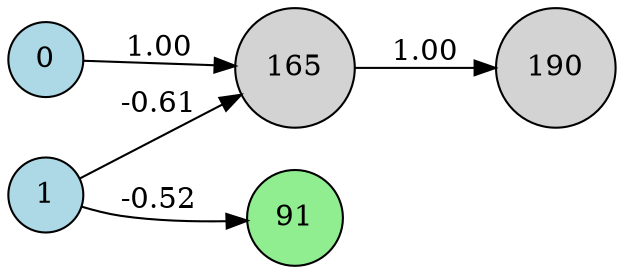 digraph neat {
  rankdir=LR;
  node [shape=circle];
  node0 [label="0", style=filled, fillcolor=lightblue];
  node1 [label="1", style=filled, fillcolor=lightblue];
  node91 [label="91", style=filled, fillcolor=lightgreen];
  node165 [label="165", style=filled, fillcolor=lightgray];
  node190 [label="190", style=filled, fillcolor=lightgray];
  node1 -> node91 [label="-0.52"];
  node0 -> node165 [label="1.00"];
  node165 -> node190 [label="1.00"];
  node1 -> node165 [label="-0.61"];
}
